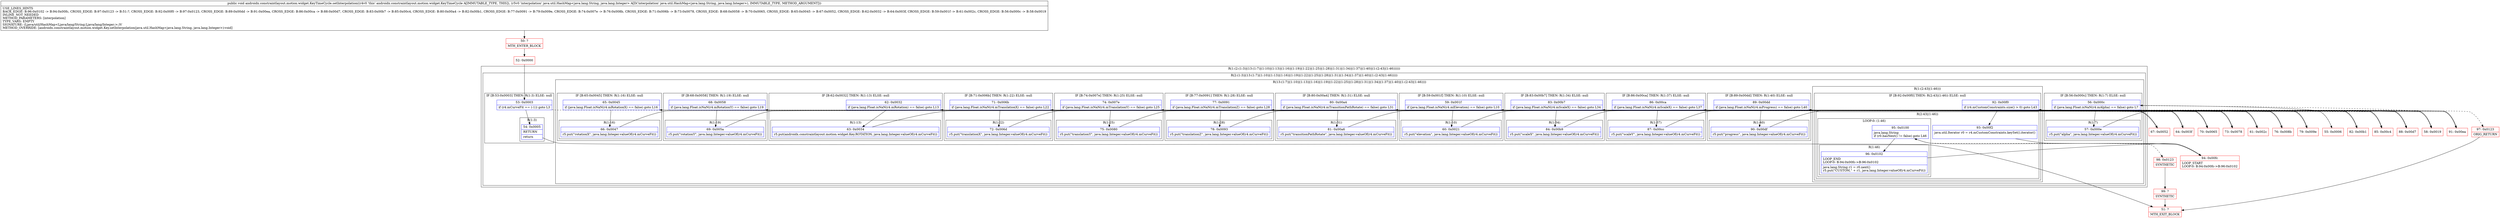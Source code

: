 digraph "CFG forandroidx.constraintlayout.motion.widget.KeyTimeCycle.setInterpolation(Ljava\/util\/HashMap;)V" {
subgraph cluster_Region_1213596633 {
label = "R(1:(2:(1:3)|(13:(1:7)|(1:10)|(1:13)|(1:16)|(1:19)|(1:22)|(1:25)|(1:28)|(1:31)|(1:34)|(1:37)|(1:40)|(1:(2:43|(1:46))))))";
node [shape=record,color=blue];
subgraph cluster_Region_1788577681 {
label = "R(2:(1:3)|(13:(1:7)|(1:10)|(1:13)|(1:16)|(1:19)|(1:22)|(1:25)|(1:28)|(1:31)|(1:34)|(1:37)|(1:40)|(1:(2:43|(1:46)))))";
node [shape=record,color=blue];
subgraph cluster_IfRegion_887981307 {
label = "IF [B:53:0x0003] THEN: R(1:3) ELSE: null";
node [shape=record,color=blue];
Node_53 [shape=record,label="{53\:\ 0x0003|if (r4.mCurveFit == (\-1)) goto L3\l}"];
subgraph cluster_Region_872851347 {
label = "R(1:3)";
node [shape=record,color=blue];
Node_54 [shape=record,label="{54\:\ 0x0005|RETURN\l|return\l}"];
}
}
subgraph cluster_Region_1278616065 {
label = "R(13:(1:7)|(1:10)|(1:13)|(1:16)|(1:19)|(1:22)|(1:25)|(1:28)|(1:31)|(1:34)|(1:37)|(1:40)|(1:(2:43|(1:46))))";
node [shape=record,color=blue];
subgraph cluster_IfRegion_2049409817 {
label = "IF [B:56:0x000c] THEN: R(1:7) ELSE: null";
node [shape=record,color=blue];
Node_56 [shape=record,label="{56\:\ 0x000c|if (java.lang.Float.isNaN(r4.mAlpha) == false) goto L7\l}"];
subgraph cluster_Region_573901562 {
label = "R(1:7)";
node [shape=record,color=blue];
Node_57 [shape=record,label="{57\:\ 0x000e|r5.put(\"alpha\", java.lang.Integer.valueOf(r4.mCurveFit))\l}"];
}
}
subgraph cluster_IfRegion_588122896 {
label = "IF [B:59:0x001f] THEN: R(1:10) ELSE: null";
node [shape=record,color=blue];
Node_59 [shape=record,label="{59\:\ 0x001f|if (java.lang.Float.isNaN(r4.mElevation) == false) goto L10\l}"];
subgraph cluster_Region_1591018330 {
label = "R(1:10)";
node [shape=record,color=blue];
Node_60 [shape=record,label="{60\:\ 0x0021|r5.put(\"elevation\", java.lang.Integer.valueOf(r4.mCurveFit))\l}"];
}
}
subgraph cluster_IfRegion_405564626 {
label = "IF [B:62:0x0032] THEN: R(1:13) ELSE: null";
node [shape=record,color=blue];
Node_62 [shape=record,label="{62\:\ 0x0032|if (java.lang.Float.isNaN(r4.mRotation) == false) goto L13\l}"];
subgraph cluster_Region_314890231 {
label = "R(1:13)";
node [shape=record,color=blue];
Node_63 [shape=record,label="{63\:\ 0x0034|r5.put(androidx.constraintlayout.motion.widget.Key.ROTATION, java.lang.Integer.valueOf(r4.mCurveFit))\l}"];
}
}
subgraph cluster_IfRegion_1103173684 {
label = "IF [B:65:0x0045] THEN: R(1:16) ELSE: null";
node [shape=record,color=blue];
Node_65 [shape=record,label="{65\:\ 0x0045|if (java.lang.Float.isNaN(r4.mRotationX) == false) goto L16\l}"];
subgraph cluster_Region_930618501 {
label = "R(1:16)";
node [shape=record,color=blue];
Node_66 [shape=record,label="{66\:\ 0x0047|r5.put(\"rotationX\", java.lang.Integer.valueOf(r4.mCurveFit))\l}"];
}
}
subgraph cluster_IfRegion_1279900740 {
label = "IF [B:68:0x0058] THEN: R(1:19) ELSE: null";
node [shape=record,color=blue];
Node_68 [shape=record,label="{68\:\ 0x0058|if (java.lang.Float.isNaN(r4.mRotationY) == false) goto L19\l}"];
subgraph cluster_Region_2022093141 {
label = "R(1:19)";
node [shape=record,color=blue];
Node_69 [shape=record,label="{69\:\ 0x005a|r5.put(\"rotationY\", java.lang.Integer.valueOf(r4.mCurveFit))\l}"];
}
}
subgraph cluster_IfRegion_827262665 {
label = "IF [B:71:0x006b] THEN: R(1:22) ELSE: null";
node [shape=record,color=blue];
Node_71 [shape=record,label="{71\:\ 0x006b|if (java.lang.Float.isNaN(r4.mTranslationX) == false) goto L22\l}"];
subgraph cluster_Region_1185200209 {
label = "R(1:22)";
node [shape=record,color=blue];
Node_72 [shape=record,label="{72\:\ 0x006d|r5.put(\"translationX\", java.lang.Integer.valueOf(r4.mCurveFit))\l}"];
}
}
subgraph cluster_IfRegion_1200527197 {
label = "IF [B:74:0x007e] THEN: R(1:25) ELSE: null";
node [shape=record,color=blue];
Node_74 [shape=record,label="{74\:\ 0x007e|if (java.lang.Float.isNaN(r4.mTranslationY) == false) goto L25\l}"];
subgraph cluster_Region_181373664 {
label = "R(1:25)";
node [shape=record,color=blue];
Node_75 [shape=record,label="{75\:\ 0x0080|r5.put(\"translationY\", java.lang.Integer.valueOf(r4.mCurveFit))\l}"];
}
}
subgraph cluster_IfRegion_1132444734 {
label = "IF [B:77:0x0091] THEN: R(1:28) ELSE: null";
node [shape=record,color=blue];
Node_77 [shape=record,label="{77\:\ 0x0091|if (java.lang.Float.isNaN(r4.mTranslationZ) == false) goto L28\l}"];
subgraph cluster_Region_553316912 {
label = "R(1:28)";
node [shape=record,color=blue];
Node_78 [shape=record,label="{78\:\ 0x0093|r5.put(\"translationZ\", java.lang.Integer.valueOf(r4.mCurveFit))\l}"];
}
}
subgraph cluster_IfRegion_335396109 {
label = "IF [B:80:0x00a4] THEN: R(1:31) ELSE: null";
node [shape=record,color=blue];
Node_80 [shape=record,label="{80\:\ 0x00a4|if (java.lang.Float.isNaN(r4.mTransitionPathRotate) == false) goto L31\l}"];
subgraph cluster_Region_1695788312 {
label = "R(1:31)";
node [shape=record,color=blue];
Node_81 [shape=record,label="{81\:\ 0x00a6|r5.put(\"transitionPathRotate\", java.lang.Integer.valueOf(r4.mCurveFit))\l}"];
}
}
subgraph cluster_IfRegion_1538487240 {
label = "IF [B:83:0x00b7] THEN: R(1:34) ELSE: null";
node [shape=record,color=blue];
Node_83 [shape=record,label="{83\:\ 0x00b7|if (java.lang.Float.isNaN(r4.mScaleX) == false) goto L34\l}"];
subgraph cluster_Region_741302780 {
label = "R(1:34)";
node [shape=record,color=blue];
Node_84 [shape=record,label="{84\:\ 0x00b9|r5.put(\"scaleX\", java.lang.Integer.valueOf(r4.mCurveFit))\l}"];
}
}
subgraph cluster_IfRegion_1388623009 {
label = "IF [B:86:0x00ca] THEN: R(1:37) ELSE: null";
node [shape=record,color=blue];
Node_86 [shape=record,label="{86\:\ 0x00ca|if (java.lang.Float.isNaN(r4.mScaleX) == false) goto L37\l}"];
subgraph cluster_Region_709339276 {
label = "R(1:37)";
node [shape=record,color=blue];
Node_87 [shape=record,label="{87\:\ 0x00cc|r5.put(\"scaleY\", java.lang.Integer.valueOf(r4.mCurveFit))\l}"];
}
}
subgraph cluster_IfRegion_1789567807 {
label = "IF [B:89:0x00dd] THEN: R(1:40) ELSE: null";
node [shape=record,color=blue];
Node_89 [shape=record,label="{89\:\ 0x00dd|if (java.lang.Float.isNaN(r4.mProgress) == false) goto L40\l}"];
subgraph cluster_Region_1029508887 {
label = "R(1:40)";
node [shape=record,color=blue];
Node_90 [shape=record,label="{90\:\ 0x00df|r5.put(\"progress\", java.lang.Integer.valueOf(r4.mCurveFit))\l}"];
}
}
subgraph cluster_Region_1246479777 {
label = "R(1:(2:43|(1:46)))";
node [shape=record,color=blue];
subgraph cluster_IfRegion_1574901676 {
label = "IF [B:92:0x00f0] THEN: R(2:43|(1:46)) ELSE: null";
node [shape=record,color=blue];
Node_92 [shape=record,label="{92\:\ 0x00f0|if (r4.mCustomConstraints.size() \> 0) goto L43\l}"];
subgraph cluster_Region_1649669235 {
label = "R(2:43|(1:46))";
node [shape=record,color=blue];
Node_93 [shape=record,label="{93\:\ 0x00f2|java.util.Iterator r0 = r4.mCustomConstraints.keySet().iterator()\l\l}"];
subgraph cluster_LoopRegion_925067929 {
label = "LOOP:0: (1:46)";
node [shape=record,color=blue];
Node_95 [shape=record,label="{95\:\ 0x0100|java.lang.String \lif (r0.hasNext() != false) goto L46\l}"];
subgraph cluster_Region_600950545 {
label = "R(1:46)";
node [shape=record,color=blue];
Node_96 [shape=record,label="{96\:\ 0x0102|LOOP_END\lLOOP:0: B:94:0x00fc\-\>B:96:0x0102\l|java.lang.String r1 = r0.next()\lr5.put(\"CUSTOM,\" + r1, java.lang.Integer.valueOf(r4.mCurveFit))\l}"];
}
}
}
}
}
}
}
}
Node_50 [shape=record,color=red,label="{50\:\ ?|MTH_ENTER_BLOCK\l}"];
Node_52 [shape=record,color=red,label="{52\:\ 0x0000}"];
Node_51 [shape=record,color=red,label="{51\:\ ?|MTH_EXIT_BLOCK\l}"];
Node_55 [shape=record,color=red,label="{55\:\ 0x0006}"];
Node_58 [shape=record,color=red,label="{58\:\ 0x0019}"];
Node_61 [shape=record,color=red,label="{61\:\ 0x002c}"];
Node_64 [shape=record,color=red,label="{64\:\ 0x003f}"];
Node_67 [shape=record,color=red,label="{67\:\ 0x0052}"];
Node_70 [shape=record,color=red,label="{70\:\ 0x0065}"];
Node_73 [shape=record,color=red,label="{73\:\ 0x0078}"];
Node_76 [shape=record,color=red,label="{76\:\ 0x008b}"];
Node_79 [shape=record,color=red,label="{79\:\ 0x009e}"];
Node_82 [shape=record,color=red,label="{82\:\ 0x00b1}"];
Node_85 [shape=record,color=red,label="{85\:\ 0x00c4}"];
Node_88 [shape=record,color=red,label="{88\:\ 0x00d7}"];
Node_91 [shape=record,color=red,label="{91\:\ 0x00ea}"];
Node_94 [shape=record,color=red,label="{94\:\ 0x00fc|LOOP_START\lLOOP:0: B:94:0x00fc\-\>B:96:0x0102\l}"];
Node_98 [shape=record,color=red,label="{98\:\ 0x0123|SYNTHETIC\l}"];
Node_99 [shape=record,color=red,label="{99\:\ ?|SYNTHETIC\l}"];
Node_97 [shape=record,color=red,label="{97\:\ 0x0123|ORIG_RETURN\l}"];
MethodNode[shape=record,label="{public void androidx.constraintlayout.motion.widget.KeyTimeCycle.setInterpolation((r4v0 'this' androidx.constraintlayout.motion.widget.KeyTimeCycle A[IMMUTABLE_TYPE, THIS]), (r5v0 'interpolation' java.util.HashMap\<java.lang.String, java.lang.Integer\> A[D('interpolation' java.util.HashMap\<java.lang.String, java.lang.Integer\>), IMMUTABLE_TYPE, METHOD_ARGUMENT]))  | USE_LINES_HINTS\lBACK_EDGE: B:96:0x0102 \-\> B:94:0x00fc, CROSS_EDGE: B:97:0x0123 \-\> B:51:?, CROSS_EDGE: B:92:0x00f0 \-\> B:97:0x0123, CROSS_EDGE: B:89:0x00dd \-\> B:91:0x00ea, CROSS_EDGE: B:86:0x00ca \-\> B:88:0x00d7, CROSS_EDGE: B:83:0x00b7 \-\> B:85:0x00c4, CROSS_EDGE: B:80:0x00a4 \-\> B:82:0x00b1, CROSS_EDGE: B:77:0x0091 \-\> B:79:0x009e, CROSS_EDGE: B:74:0x007e \-\> B:76:0x008b, CROSS_EDGE: B:71:0x006b \-\> B:73:0x0078, CROSS_EDGE: B:68:0x0058 \-\> B:70:0x0065, CROSS_EDGE: B:65:0x0045 \-\> B:67:0x0052, CROSS_EDGE: B:62:0x0032 \-\> B:64:0x003f, CROSS_EDGE: B:59:0x001f \-\> B:61:0x002c, CROSS_EDGE: B:56:0x000c \-\> B:58:0x0019\lINLINE_NOT_NEEDED\lMETHOD_PARAMETERS: [interpolation]\lTYPE_VARS: EMPTY\lSIGNATURE: (Ljava\/util\/HashMap\<Ljava\/lang\/String;Ljava\/lang\/Integer;\>;)V\lMETHOD_OVERRIDE: [androidx.constraintlayout.motion.widget.Key.setInterpolation(java.util.HashMap\<java.lang.String, java.lang.Integer\>):void]\l}"];
MethodNode -> Node_50;Node_53 -> Node_54;
Node_53 -> Node_55[style=dashed];
Node_54 -> Node_51;
Node_56 -> Node_57;
Node_56 -> Node_58[style=dashed];
Node_57 -> Node_58;
Node_59 -> Node_60;
Node_59 -> Node_61[style=dashed];
Node_60 -> Node_61;
Node_62 -> Node_63;
Node_62 -> Node_64[style=dashed];
Node_63 -> Node_64;
Node_65 -> Node_66;
Node_65 -> Node_67[style=dashed];
Node_66 -> Node_67;
Node_68 -> Node_69;
Node_68 -> Node_70[style=dashed];
Node_69 -> Node_70;
Node_71 -> Node_72;
Node_71 -> Node_73[style=dashed];
Node_72 -> Node_73;
Node_74 -> Node_75;
Node_74 -> Node_76[style=dashed];
Node_75 -> Node_76;
Node_77 -> Node_78;
Node_77 -> Node_79[style=dashed];
Node_78 -> Node_79;
Node_80 -> Node_81;
Node_80 -> Node_82[style=dashed];
Node_81 -> Node_82;
Node_83 -> Node_84;
Node_83 -> Node_85[style=dashed];
Node_84 -> Node_85;
Node_86 -> Node_87;
Node_86 -> Node_88[style=dashed];
Node_87 -> Node_88;
Node_89 -> Node_90;
Node_89 -> Node_91[style=dashed];
Node_90 -> Node_91;
Node_92 -> Node_93;
Node_92 -> Node_97[style=dashed];
Node_93 -> Node_94;
Node_95 -> Node_96;
Node_95 -> Node_98[style=dashed];
Node_96 -> Node_94;
Node_50 -> Node_52;
Node_52 -> Node_53;
Node_55 -> Node_56;
Node_58 -> Node_59;
Node_61 -> Node_62;
Node_64 -> Node_65;
Node_67 -> Node_68;
Node_70 -> Node_71;
Node_73 -> Node_74;
Node_76 -> Node_77;
Node_79 -> Node_80;
Node_82 -> Node_83;
Node_85 -> Node_86;
Node_88 -> Node_89;
Node_91 -> Node_92;
Node_94 -> Node_95;
Node_98 -> Node_99;
Node_99 -> Node_51;
Node_97 -> Node_51;
}

